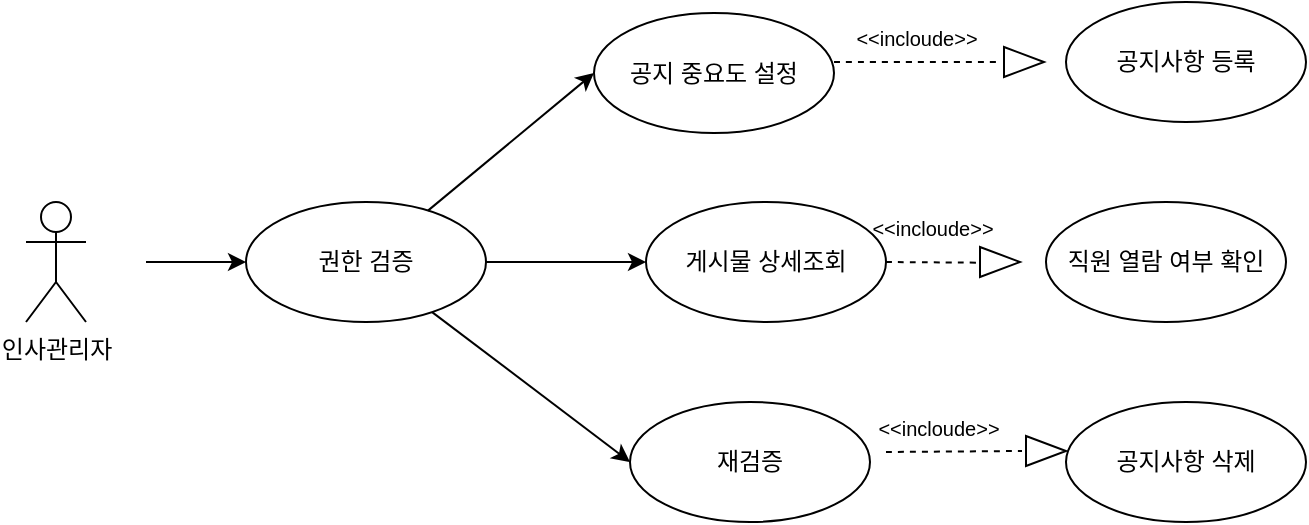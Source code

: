 <mxfile version="26.0.16">
  <diagram name="페이지-1" id="DKJEJJquOrz6qWJuDARE">
    <mxGraphModel dx="712" dy="821" grid="1" gridSize="10" guides="1" tooltips="1" connect="1" arrows="1" fold="1" page="1" pageScale="1" pageWidth="827" pageHeight="1169" math="0" shadow="0">
      <root>
        <mxCell id="0" />
        <mxCell id="1" parent="0" />
        <mxCell id="3" value="권한 검증" style="ellipse;whiteSpace=wrap;html=1;" parent="1" vertex="1">
          <mxGeometry x="230" y="150" width="120" height="60" as="geometry" />
        </mxCell>
        <mxCell id="4" value="공지사항 등록" style="ellipse;whiteSpace=wrap;html=1;" parent="1" vertex="1">
          <mxGeometry x="640" y="50" width="120" height="60" as="geometry" />
        </mxCell>
        <mxCell id="6" value="재검증" style="ellipse;whiteSpace=wrap;html=1;" parent="1" vertex="1">
          <mxGeometry x="422" y="250" width="120" height="60" as="geometry" />
        </mxCell>
        <mxCell id="13" value="공지사항 삭제" style="ellipse;whiteSpace=wrap;html=1;" parent="1" vertex="1">
          <mxGeometry x="640" y="250" width="120" height="60" as="geometry" />
        </mxCell>
        <mxCell id="14" value="게시물 상세조회" style="ellipse;whiteSpace=wrap;html=1;" parent="1" vertex="1">
          <mxGeometry x="430" y="150" width="120" height="60" as="geometry" />
        </mxCell>
        <mxCell id="15" value="직원 열람 여부 확인" style="ellipse;whiteSpace=wrap;html=1;" parent="1" vertex="1">
          <mxGeometry x="630" y="150" width="120" height="60" as="geometry" />
        </mxCell>
        <mxCell id="16" parent="1" target="3" edge="1">
          <mxGeometry relative="1" as="geometry">
            <mxPoint x="180" y="180" as="sourcePoint" />
          </mxGeometry>
        </mxCell>
        <mxCell id="19" style="entryX=0;entryY=0.5;entryDx=0;entryDy=0;" parent="1" source="3" target="6" edge="1">
          <mxGeometry relative="1" as="geometry" />
        </mxCell>
        <mxCell id="9Jn2yChokNkI8_KQrdIC-28" value="인사관리자" style="shape=umlActor;verticalLabelPosition=bottom;verticalAlign=top;html=1;outlineConnect=0;" parent="1" vertex="1">
          <mxGeometry x="120" y="150" width="30" height="60" as="geometry" />
        </mxCell>
        <mxCell id="9Jn2yChokNkI8_KQrdIC-32" value="" style="entryX=0;entryY=0.5;entryDx=0;entryDy=0;" parent="1" source="3" target="5" edge="1">
          <mxGeometry relative="1" as="geometry">
            <mxPoint x="346" y="169" as="sourcePoint" />
            <mxPoint x="634" y="111" as="targetPoint" />
          </mxGeometry>
        </mxCell>
        <mxCell id="5" value="공지 중요도 설정" style="ellipse;whiteSpace=wrap;html=1;" parent="1" vertex="1">
          <mxGeometry x="404" y="55.5" width="120" height="60" as="geometry" />
        </mxCell>
        <mxCell id="9Jn2yChokNkI8_KQrdIC-33" value="" style="endArrow=none;dashed=1;html=1;rounded=0;fontSize=12;startSize=8;endSize=8;curved=1;exitX=1;exitY=0.5;exitDx=0;exitDy=0;" parent="1" edge="1">
          <mxGeometry width="50" height="50" relative="1" as="geometry">
            <mxPoint x="524" y="80" as="sourcePoint" />
            <mxPoint x="607" y="80" as="targetPoint" />
          </mxGeometry>
        </mxCell>
        <mxCell id="9Jn2yChokNkI8_KQrdIC-34" value="&lt;font style=&quot;font-size: 10px; font-weight: normal;&quot;&gt;&amp;lt;&amp;lt;incloude&amp;gt;&amp;gt;&lt;/font&gt;" style="text;strokeColor=none;fillColor=none;html=1;fontSize=24;fontStyle=1;verticalAlign=middle;align=center;" parent="1" vertex="1">
          <mxGeometry x="532" y="55.5" width="66" height="17" as="geometry" />
        </mxCell>
        <mxCell id="9Jn2yChokNkI8_KQrdIC-35" value="" style="triangle;whiteSpace=wrap;html=1;" parent="1" vertex="1">
          <mxGeometry x="609" y="72.5" width="20" height="15" as="geometry" />
        </mxCell>
        <mxCell id="9Jn2yChokNkI8_KQrdIC-36" value="" style="endArrow=none;dashed=1;html=1;rounded=0;fontSize=12;startSize=8;endSize=8;curved=1;" parent="1" edge="1">
          <mxGeometry width="50" height="50" relative="1" as="geometry">
            <mxPoint x="550" y="275" as="sourcePoint" />
            <mxPoint x="618" y="274.5" as="targetPoint" />
          </mxGeometry>
        </mxCell>
        <mxCell id="9Jn2yChokNkI8_KQrdIC-37" value="&lt;font style=&quot;font-size: 10px; font-weight: normal;&quot;&gt;&amp;lt;&amp;lt;incloude&amp;gt;&amp;gt;&lt;/font&gt;" style="text;strokeColor=none;fillColor=none;html=1;fontSize=24;fontStyle=1;verticalAlign=middle;align=center;" parent="1" vertex="1">
          <mxGeometry x="543" y="250" width="66" height="17" as="geometry" />
        </mxCell>
        <mxCell id="9Jn2yChokNkI8_KQrdIC-38" value="" style="triangle;whiteSpace=wrap;html=1;" parent="1" vertex="1">
          <mxGeometry x="620" y="267" width="20" height="15" as="geometry" />
        </mxCell>
        <mxCell id="9Jn2yChokNkI8_KQrdIC-41" value="" style="endArrow=none;dashed=1;html=1;rounded=0;fontSize=12;startSize=8;endSize=8;curved=1;exitX=1;exitY=0.5;exitDx=0;exitDy=0;entryX=-0.078;entryY=0.522;entryDx=0;entryDy=0;entryPerimeter=0;" parent="1" source="14" target="9Jn2yChokNkI8_KQrdIC-43" edge="1">
          <mxGeometry width="50" height="50" relative="1" as="geometry">
            <mxPoint x="549" y="171.75" as="sourcePoint" />
            <mxPoint x="597" y="177.25" as="targetPoint" />
          </mxGeometry>
        </mxCell>
        <mxCell id="9Jn2yChokNkI8_KQrdIC-42" value="&lt;font style=&quot;font-size: 10px; font-weight: normal;&quot;&gt;&amp;lt;&amp;lt;incloude&amp;gt;&amp;gt;&lt;/font&gt;" style="text;strokeColor=none;fillColor=none;html=1;fontSize=24;fontStyle=1;verticalAlign=middle;align=center;" parent="1" vertex="1">
          <mxGeometry x="540" y="150" width="66" height="17" as="geometry" />
        </mxCell>
        <mxCell id="9Jn2yChokNkI8_KQrdIC-43" value="" style="triangle;whiteSpace=wrap;html=1;" parent="1" vertex="1">
          <mxGeometry x="597" y="172.5" width="20" height="15" as="geometry" />
        </mxCell>
        <mxCell id="9Jn2yChokNkI8_KQrdIC-45" value="" style="exitX=1;exitY=0.5;exitDx=0;exitDy=0;entryX=0;entryY=0.5;entryDx=0;entryDy=0;" parent="1" source="3" target="14" edge="1">
          <mxGeometry relative="1" as="geometry">
            <mxPoint x="357" y="181" as="sourcePoint" />
            <mxPoint x="427" y="169" as="targetPoint" />
          </mxGeometry>
        </mxCell>
      </root>
    </mxGraphModel>
  </diagram>
</mxfile>
